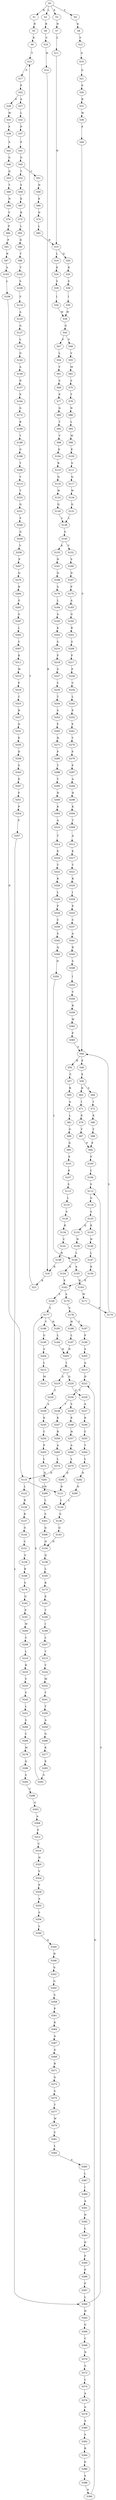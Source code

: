 strict digraph  {
	S0 -> S1 [ label = H ];
	S0 -> S2 [ label = L ];
	S0 -> S3 [ label = E ];
	S0 -> S4 [ label = V ];
	S1 -> S5 [ label = R ];
	S2 -> S6 [ label = R ];
	S3 -> S7 [ label = N ];
	S4 -> S8 [ label = K ];
	S5 -> S9 [ label = K ];
	S6 -> S10 [ label = C ];
	S7 -> S11 [ label = L ];
	S8 -> S12 [ label = S ];
	S9 -> S13 [ label = T ];
	S10 -> S14 [ label = H ];
	S11 -> S15 [ label = N ];
	S12 -> S16 [ label = G ];
	S13 -> S17 [ label = P ];
	S14 -> S18 [ label = R ];
	S15 -> S19 [ label = L ];
	S15 -> S20 [ label = Q ];
	S16 -> S21 [ label = G ];
	S17 -> S22 [ label = P ];
	S18 -> S23 [ label = K ];
	S19 -> S24 [ label = E ];
	S20 -> S25 [ label = E ];
	S21 -> S26 [ label = P ];
	S22 -> S27 [ label = A ];
	S22 -> S28 [ label = P ];
	S23 -> S13 [ label = T ];
	S24 -> S29 [ label = S ];
	S25 -> S30 [ label = S ];
	S26 -> S31 [ label = R ];
	S27 -> S32 [ label = L ];
	S28 -> S33 [ label = W ];
	S29 -> S34 [ label = I ];
	S30 -> S35 [ label = I ];
	S31 -> S36 [ label = W ];
	S32 -> S37 [ label = P ];
	S33 -> S38 [ label = P ];
	S34 -> S39 [ label = W ];
	S35 -> S39 [ label = W ];
	S36 -> S40 [ label = P ];
	S37 -> S41 [ label = P ];
	S38 -> S42 [ label = S ];
	S39 -> S43 [ label = G ];
	S40 -> S44 [ label = S ];
	S41 -> S45 [ label = G ];
	S42 -> S46 [ label = G ];
	S43 -> S47 [ label = P ];
	S43 -> S48 [ label = S ];
	S44 -> S49 [ label = E ];
	S44 -> S50 [ label = R ];
	S45 -> S51 [ label = C ];
	S45 -> S52 [ label = T ];
	S46 -> S53 [ label = Q ];
	S47 -> S54 [ label = L ];
	S48 -> S55 [ label = V ];
	S49 -> S56 [ label = E ];
	S50 -> S57 [ label = C ];
	S51 -> S58 [ label = N ];
	S52 -> S59 [ label = S ];
	S53 -> S60 [ label = T ];
	S54 -> S61 [ label = V ];
	S55 -> S62 [ label = M ];
	S56 -> S63 [ label = H ];
	S56 -> S64 [ label = S ];
	S57 -> S65 [ label = R ];
	S58 -> S66 [ label = E ];
	S59 -> S67 [ label = E ];
	S60 -> S68 [ label = N ];
	S61 -> S69 [ label = S ];
	S62 -> S70 [ label = S ];
	S63 -> S71 [ label = I ];
	S64 -> S72 [ label = I ];
	S65 -> S73 [ label = A ];
	S66 -> S74 [ label = N ];
	S67 -> S75 [ label = R ];
	S68 -> S76 [ label = V ];
	S69 -> S77 [ label = P ];
	S70 -> S78 [ label = T ];
	S71 -> S79 [ label = E ];
	S72 -> S80 [ label = E ];
	S73 -> S81 [ label = L ];
	S74 -> S82 [ label = L ];
	S75 -> S83 [ label = L ];
	S76 -> S84 [ label = P ];
	S77 -> S85 [ label = G ];
	S78 -> S86 [ label = N ];
	S79 -> S87 [ label = Y ];
	S80 -> S88 [ label = Y ];
	S81 -> S89 [ label = G ];
	S82 -> S15 [ label = N ];
	S83 -> S90 [ label = D ];
	S84 -> S91 [ label = P ];
	S85 -> S92 [ label = T ];
	S86 -> S93 [ label = L ];
	S87 -> S94 [ label = P ];
	S88 -> S94 [ label = P ];
	S89 -> S95 [ label = D ];
	S90 -> S96 [ label = T ];
	S91 -> S97 [ label = R ];
	S92 -> S98 [ label = V ];
	S93 -> S99 [ label = M ];
	S94 -> S100 [ label = F ];
	S95 -> S101 [ label = P ];
	S96 -> S102 [ label = T ];
	S97 -> S103 [ label = A ];
	S98 -> S104 [ label = D ];
	S99 -> S105 [ label = E ];
	S100 -> S106 [ label = L ];
	S101 -> S107 [ label = E ];
	S102 -> S108 [ label = S ];
	S103 -> S109 [ label = L ];
	S104 -> S110 [ label = R ];
	S105 -> S111 [ label = G ];
	S106 -> S112 [ label = S ];
	S107 -> S113 [ label = S ];
	S108 -> S114 [ label = V ];
	S109 -> S115 [ label = D ];
	S110 -> S116 [ label = Q ];
	S111 -> S117 [ label = Q ];
	S112 -> S118 [ label = G ];
	S113 -> S119 [ label = L ];
	S114 -> S120 [ label = A ];
	S115 -> S121 [ label = D ];
	S115 -> S122 [ label = L ];
	S116 -> S123 [ label = W ];
	S117 -> S124 [ label = W ];
	S118 -> S125 [ label = S ];
	S119 -> S126 [ label = S ];
	S120 -> S127 [ label = G ];
	S121 -> S128 [ label = L ];
	S122 -> S129 [ label = R ];
	S123 -> S130 [ label = Q ];
	S124 -> S131 [ label = Q ];
	S125 -> S132 [ label = Q ];
	S125 -> S133 [ label = K ];
	S126 -> S134 [ label = R ];
	S127 -> S135 [ label = L ];
	S128 -> S136 [ label = S ];
	S129 -> S137 [ label = R ];
	S130 -> S138 [ label = L ];
	S131 -> S138 [ label = L ];
	S132 -> S139 [ label = N ];
	S133 -> S140 [ label = N ];
	S134 -> S141 [ label = C ];
	S135 -> S142 [ label = G ];
	S136 -> S143 [ label = Q ];
	S137 -> S144 [ label = G ];
	S138 -> S145 [ label = G ];
	S139 -> S146 [ label = L ];
	S140 -> S147 [ label = L ];
	S141 -> S148 [ label = H ];
	S142 -> S149 [ label = A ];
	S143 -> S150 [ label = N ];
	S144 -> S151 [ label = C ];
	S145 -> S152 [ label = V ];
	S145 -> S153 [ label = K ];
	S146 -> S154 [ label = K ];
	S146 -> S155 [ label = A ];
	S147 -> S156 [ label = K ];
	S148 -> S18 [ label = R ];
	S149 -> S157 [ label = D ];
	S150 -> S158 [ label = Q ];
	S151 -> S159 [ label = G ];
	S152 -> S160 [ label = S ];
	S153 -> S161 [ label = N ];
	S154 -> S162 [ label = E ];
	S155 -> S163 [ label = R ];
	S156 -> S162 [ label = E ];
	S157 -> S164 [ label = P ];
	S158 -> S165 [ label = L ];
	S159 -> S166 [ label = R ];
	S160 -> S167 [ label = D ];
	S161 -> S168 [ label = D ];
	S162 -> S169 [ label = S ];
	S162 -> S170 [ label = A ];
	S163 -> S171 [ label = W ];
	S164 -> S172 [ label = G ];
	S165 -> S173 [ label = K ];
	S166 -> S174 [ label = S ];
	S167 -> S175 [ label = P ];
	S168 -> S176 [ label = S ];
	S169 -> S177 [ label = S ];
	S170 -> S178 [ label = S ];
	S171 -> S179 [ label = P ];
	S172 -> S180 [ label = R ];
	S173 -> S181 [ label = E ];
	S174 -> S182 [ label = G ];
	S175 -> S183 [ label = A ];
	S176 -> S184 [ label = L ];
	S177 -> S185 [ label = H ];
	S177 -> S186 [ label = V ];
	S178 -> S187 [ label = Y ];
	S178 -> S188 [ label = H ];
	S179 -> S44 [ label = S ];
	S180 -> S189 [ label = T ];
	S181 -> S190 [ label = T ];
	S182 -> S191 [ label = P ];
	S183 -> S192 [ label = G ];
	S184 -> S193 [ label = A ];
	S185 -> S194 [ label = L ];
	S186 -> S195 [ label = G ];
	S187 -> S196 [ label = P ];
	S188 -> S197 [ label = L ];
	S189 -> S198 [ label = G ];
	S190 -> S199 [ label = I ];
	S191 -> S200 [ label = W ];
	S192 -> S201 [ label = R ];
	S193 -> S202 [ label = K ];
	S194 -> S203 [ label = N ];
	S195 -> S204 [ label = V ];
	S196 -> S205 [ label = S ];
	S197 -> S203 [ label = N ];
	S198 -> S206 [ label = T ];
	S199 -> S207 [ label = L ];
	S200 -> S208 [ label = C ];
	S201 -> S209 [ label = S ];
	S202 -> S210 [ label = S ];
	S203 -> S211 [ label = I ];
	S204 -> S212 [ label = L ];
	S205 -> S213 [ label = A ];
	S206 -> S214 [ label = V ];
	S207 -> S215 [ label = T ];
	S208 -> S216 [ label = L ];
	S209 -> S217 [ label = F ];
	S210 -> S218 [ label = F ];
	S211 -> S219 [ label = S ];
	S211 -> S220 [ label = G ];
	S212 -> S221 [ label = M ];
	S213 -> S222 [ label = D ];
	S214 -> S223 [ label = T ];
	S215 -> S224 [ label = V ];
	S216 -> S225 [ label = R ];
	S217 -> S226 [ label = P ];
	S218 -> S227 [ label = S ];
	S219 -> S228 [ label = Y ];
	S220 -> S229 [ label = F ];
	S222 -> S230 [ label = Y ];
	S223 -> S231 [ label = Q ];
	S224 -> S232 [ label = M ];
	S225 -> S233 [ label = V ];
	S226 -> S234 [ label = C ];
	S227 -> S235 [ label = C ];
	S228 -> S236 [ label = A ];
	S229 -> S237 [ label = A ];
	S230 -> S238 [ label = T ];
	S230 -> S239 [ label = S ];
	S231 -> S240 [ label = S ];
	S232 -> S241 [ label = T ];
	S233 -> S242 [ label = V ];
	S234 -> S243 [ label = L ];
	S235 -> S244 [ label = T ];
	S236 -> S245 [ label = K ];
	S237 -> S246 [ label = K ];
	S238 -> S247 [ label = K ];
	S239 -> S248 [ label = K ];
	S240 -> S249 [ label = G ];
	S241 -> S250 [ label = T ];
	S242 -> S251 [ label = L ];
	S243 -> S252 [ label = P ];
	S244 -> S253 [ label = S ];
	S245 -> S254 [ label = C ];
	S246 -> S255 [ label = C ];
	S247 -> S256 [ label = R ];
	S248 -> S257 [ label = H ];
	S249 -> S258 [ label = V ];
	S250 -> S259 [ label = A ];
	S251 -> S260 [ label = S ];
	S252 -> S261 [ label = F ];
	S253 -> S262 [ label = F ];
	S254 -> S263 [ label = P ];
	S255 -> S264 [ label = T ];
	S256 -> S265 [ label = A ];
	S257 -> S266 [ label = A ];
	S258 -> S267 [ label = P ];
	S259 -> S268 [ label = G ];
	S260 -> S269 [ label = C ];
	S261 -> S270 [ label = Y ];
	S262 -> S271 [ label = H ];
	S263 -> S272 [ label = L ];
	S264 -> S273 [ label = L ];
	S265 -> S274 [ label = L ];
	S266 -> S275 [ label = L ];
	S267 -> S276 [ label = Q ];
	S268 -> S277 [ label = K ];
	S269 -> S278 [ label = M ];
	S270 -> S279 [ label = F ];
	S271 -> S280 [ label = F ];
	S272 -> S281 [ label = D ];
	S273 -> S282 [ label = D ];
	S274 -> S115 [ label = D ];
	S275 -> S283 [ label = D ];
	S276 -> S284 [ label = R ];
	S277 -> S285 [ label = E ];
	S278 -> S286 [ label = Q ];
	S279 -> S287 [ label = P ];
	S280 -> S288 [ label = T ];
	S281 -> S289 [ label = N ];
	S282 -> S290 [ label = D ];
	S283 -> S121 [ label = D ];
	S284 -> S291 [ label = G ];
	S285 -> S292 [ label = S ];
	S286 -> S293 [ label = S ];
	S287 -> S294 [ label = A ];
	S288 -> S295 [ label = T ];
	S289 -> S296 [ label = L ];
	S290 -> S128 [ label = L ];
	S291 -> S297 [ label = G ];
	S292 -> S177 [ label = S ];
	S293 -> S298 [ label = C ];
	S294 -> S299 [ label = N ];
	S295 -> S300 [ label = N ];
	S296 -> S301 [ label = S ];
	S297 -> S302 [ label = L ];
	S298 -> S303 [ label = G ];
	S299 -> S304 [ label = K ];
	S300 -> S305 [ label = K ];
	S301 -> S306 [ label = Q ];
	S302 -> S307 [ label = V ];
	S303 -> S308 [ label = A ];
	S304 -> S309 [ label = T ];
	S305 -> S310 [ label = A ];
	S306 -> S150 [ label = N ];
	S307 -> S311 [ label = K ];
	S308 -> S312 [ label = F ];
	S309 -> S313 [ label = A ];
	S310 -> S314 [ label = T ];
	S311 -> S315 [ label = W ];
	S312 -> S316 [ label = C ];
	S313 -> S317 [ label = E ];
	S314 -> S318 [ label = E ];
	S315 -> S319 [ label = P ];
	S316 -> S320 [ label = H ];
	S317 -> S321 [ label = T ];
	S318 -> S322 [ label = T ];
	S319 -> S323 [ label = C ];
	S320 -> S324 [ label = V ];
	S321 -> S325 [ label = R ];
	S322 -> S326 [ label = R ];
	S323 -> S327 [ label = R ];
	S324 -> S328 [ label = P ];
	S325 -> S329 [ label = I ];
	S326 -> S330 [ label = L ];
	S327 -> S331 [ label = D ];
	S328 -> S332 [ label = A ];
	S329 -> S333 [ label = P ];
	S330 -> S334 [ label = P ];
	S331 -> S335 [ label = E ];
	S332 -> S336 [ label = S ];
	S333 -> S337 [ label = C ];
	S334 -> S338 [ label = C ];
	S335 -> S339 [ label = D ];
	S336 -> S340 [ label = L ];
	S337 -> S341 [ label = A ];
	S338 -> S342 [ label = S ];
	S339 -> S343 [ label = S ];
	S340 -> S344 [ label = A ];
	S341 -> S345 [ label = R ];
	S342 -> S346 [ label = Q ];
	S343 -> S347 [ label = E ];
	S344 -> S348 [ label = H ];
	S345 -> S349 [ label = S ];
	S346 -> S350 [ label = N ];
	S347 -> S351 [ label = F ];
	S348 -> S352 [ label = G ];
	S349 -> S353 [ label = I ];
	S350 -> S146 [ label = L ];
	S351 -> S354 [ label = P ];
	S352 -> S355 [ label = G ];
	S353 -> S356 [ label = V ];
	S354 -> S357 [ label = F ];
	S355 -> S358 [ label = S ];
	S356 -> S359 [ label = R ];
	S357 -> S360 [ label = L ];
	S358 -> S361 [ label = P ];
	S359 -> S362 [ label = W ];
	S360 -> S112 [ label = S ];
	S360 -> S363 [ label = H ];
	S361 -> S364 [ label = K ];
	S362 -> S365 [ label = P ];
	S363 -> S366 [ label = G ];
	S364 -> S367 [ label = A ];
	S365 -> S44 [ label = S ];
	S366 -> S368 [ label = C ];
	S367 -> S369 [ label = G ];
	S368 -> S370 [ label = N ];
	S369 -> S371 [ label = R ];
	S370 -> S372 [ label = S ];
	S371 -> S373 [ label = G ];
	S372 -> S374 [ label = L ];
	S373 -> S375 [ label = S ];
	S374 -> S376 [ label = A ];
	S375 -> S377 [ label = T ];
	S376 -> S378 [ label = G ];
	S377 -> S379 [ label = W ];
	S378 -> S380 [ label = A ];
	S379 -> S381 [ label = C ];
	S380 -> S382 [ label = S ];
	S381 -> S383 [ label = L ];
	S382 -> S384 [ label = R ];
	S383 -> S385 [ label = S ];
	S384 -> S386 [ label = P ];
	S385 -> S387 [ label = L ];
	S386 -> S388 [ label = S ];
	S387 -> S389 [ label = I ];
	S388 -> S390 [ label = A ];
	S389 -> S391 [ label = A ];
	S390 -> S222 [ label = D ];
	S391 -> S392 [ label = N ];
	S392 -> S393 [ label = L ];
	S393 -> S394 [ label = D ];
	S394 -> S395 [ label = F ];
	S395 -> S396 [ label = P ];
	S396 -> S397 [ label = F ];
	S397 -> S360 [ label = L ];
}
